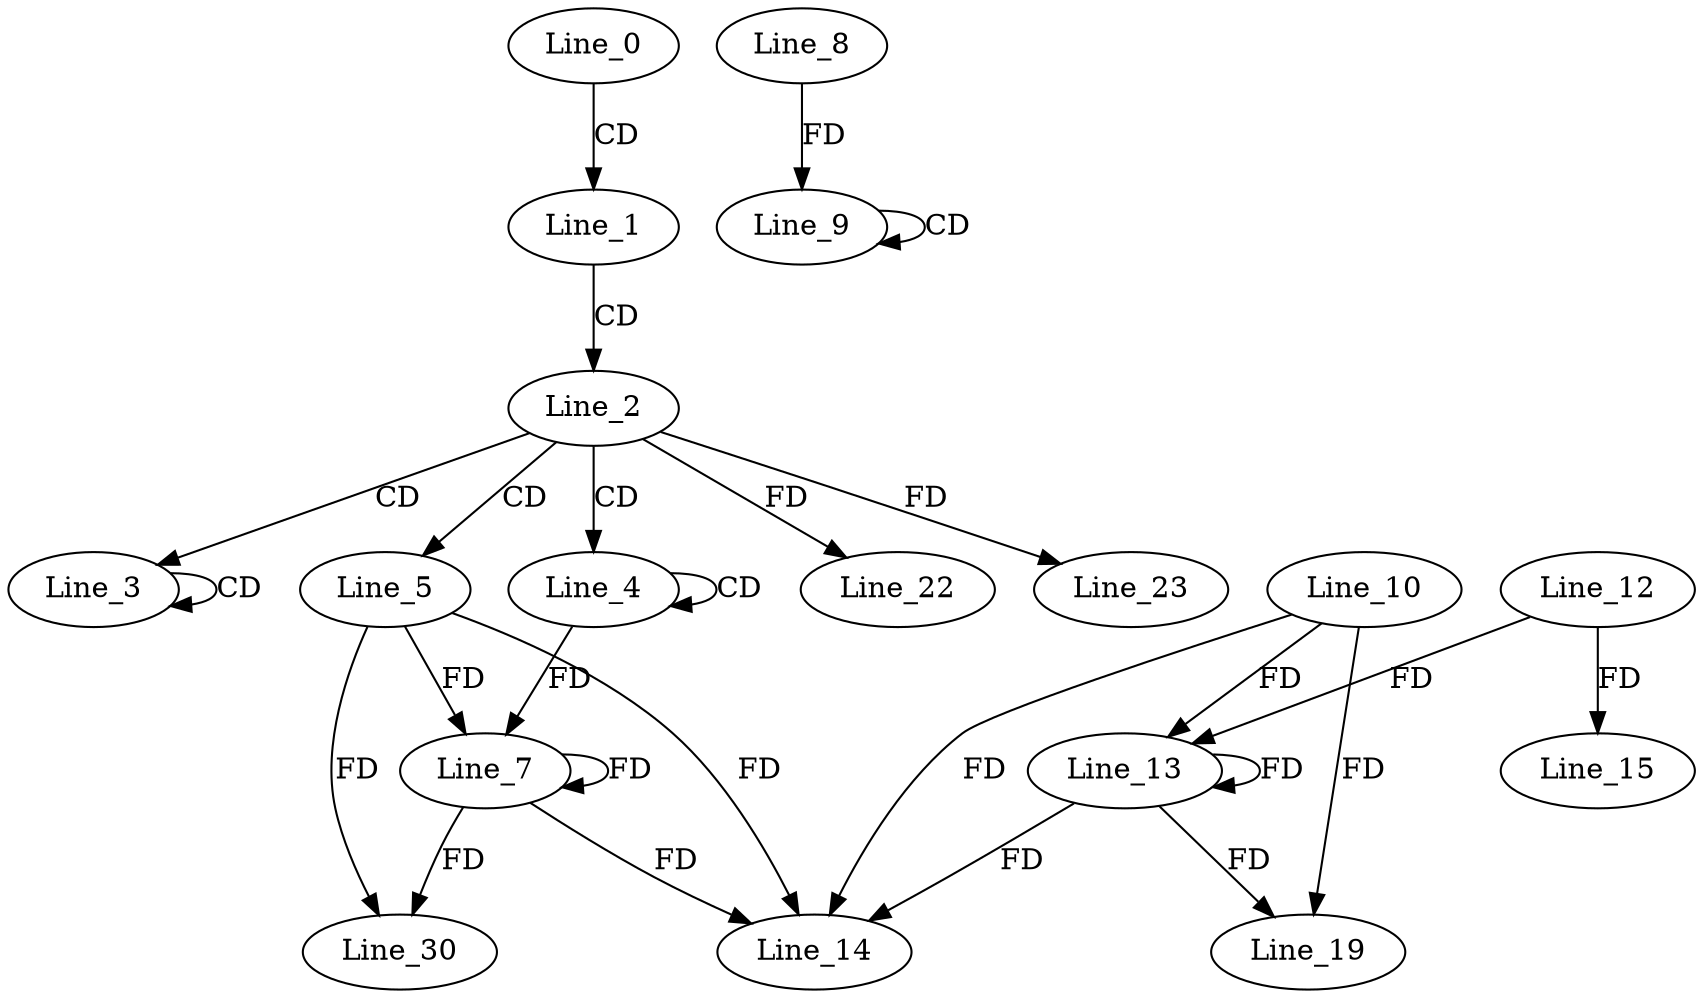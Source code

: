 digraph G {
  Line_0;
  Line_1;
  Line_2;
  Line_3;
  Line_3;
  Line_4;
  Line_4;
  Line_5;
  Line_7;
  Line_7;
  Line_9;
  Line_9;
  Line_8;
  Line_10;
  Line_13;
  Line_13;
  Line_12;
  Line_14;
  Line_15;
  Line_19;
  Line_22;
  Line_23;
  Line_30;
  Line_0 -> Line_1 [ label="CD" ];
  Line_1 -> Line_2 [ label="CD" ];
  Line_2 -> Line_3 [ label="CD" ];
  Line_3 -> Line_3 [ label="CD" ];
  Line_2 -> Line_4 [ label="CD" ];
  Line_4 -> Line_4 [ label="CD" ];
  Line_2 -> Line_5 [ label="CD" ];
  Line_5 -> Line_7 [ label="FD" ];
  Line_7 -> Line_7 [ label="FD" ];
  Line_4 -> Line_7 [ label="FD" ];
  Line_9 -> Line_9 [ label="CD" ];
  Line_8 -> Line_9 [ label="FD" ];
  Line_10 -> Line_13 [ label="FD" ];
  Line_13 -> Line_13 [ label="FD" ];
  Line_12 -> Line_13 [ label="FD" ];
  Line_10 -> Line_14 [ label="FD" ];
  Line_13 -> Line_14 [ label="FD" ];
  Line_5 -> Line_14 [ label="FD" ];
  Line_7 -> Line_14 [ label="FD" ];
  Line_12 -> Line_15 [ label="FD" ];
  Line_10 -> Line_19 [ label="FD" ];
  Line_13 -> Line_19 [ label="FD" ];
  Line_2 -> Line_22 [ label="FD" ];
  Line_2 -> Line_23 [ label="FD" ];
  Line_5 -> Line_30 [ label="FD" ];
  Line_7 -> Line_30 [ label="FD" ];
}
